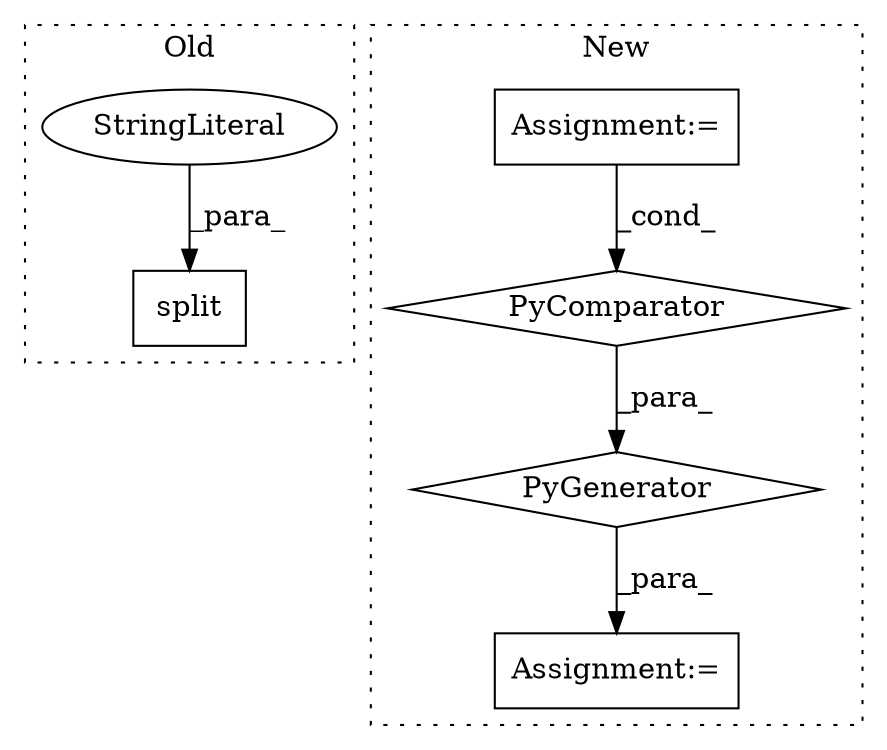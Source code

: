 digraph G {
subgraph cluster0 {
1 [label="split" a="32" s="2391,2403" l="6,1" shape="box"];
5 [label="StringLiteral" a="45" s="2397" l="6" shape="ellipse"];
label = "Old";
style="dotted";
}
subgraph cluster1 {
2 [label="PyGenerator" a="107" s="3480" l="122" shape="diamond"];
3 [label="Assignment:=" a="7" s="3543" l="53" shape="box"];
4 [label="PyComparator" a="113" s="3543" l="53" shape="diamond"];
6 [label="Assignment:=" a="7" s="3462" l="1" shape="box"];
label = "New";
style="dotted";
}
2 -> 6 [label="_para_"];
3 -> 4 [label="_cond_"];
4 -> 2 [label="_para_"];
5 -> 1 [label="_para_"];
}